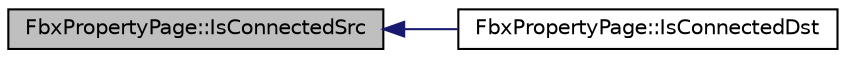 digraph "FbxPropertyPage::IsConnectedSrc"
{
  edge [fontname="Helvetica",fontsize="10",labelfontname="Helvetica",labelfontsize="10"];
  node [fontname="Helvetica",fontsize="10",shape=record];
  rankdir="LR";
  Node264 [label="FbxPropertyPage::IsConnectedSrc",height=0.2,width=0.4,color="black", fillcolor="grey75", style="filled", fontcolor="black"];
  Node264 -> Node265 [dir="back",color="midnightblue",fontsize="10",style="solid"];
  Node265 [label="FbxPropertyPage::IsConnectedDst",height=0.2,width=0.4,color="black", fillcolor="white", style="filled",URL="$class_fbx_property_page.html#ac637ff1244d34adf55fe0cc16eab4085"];
}
